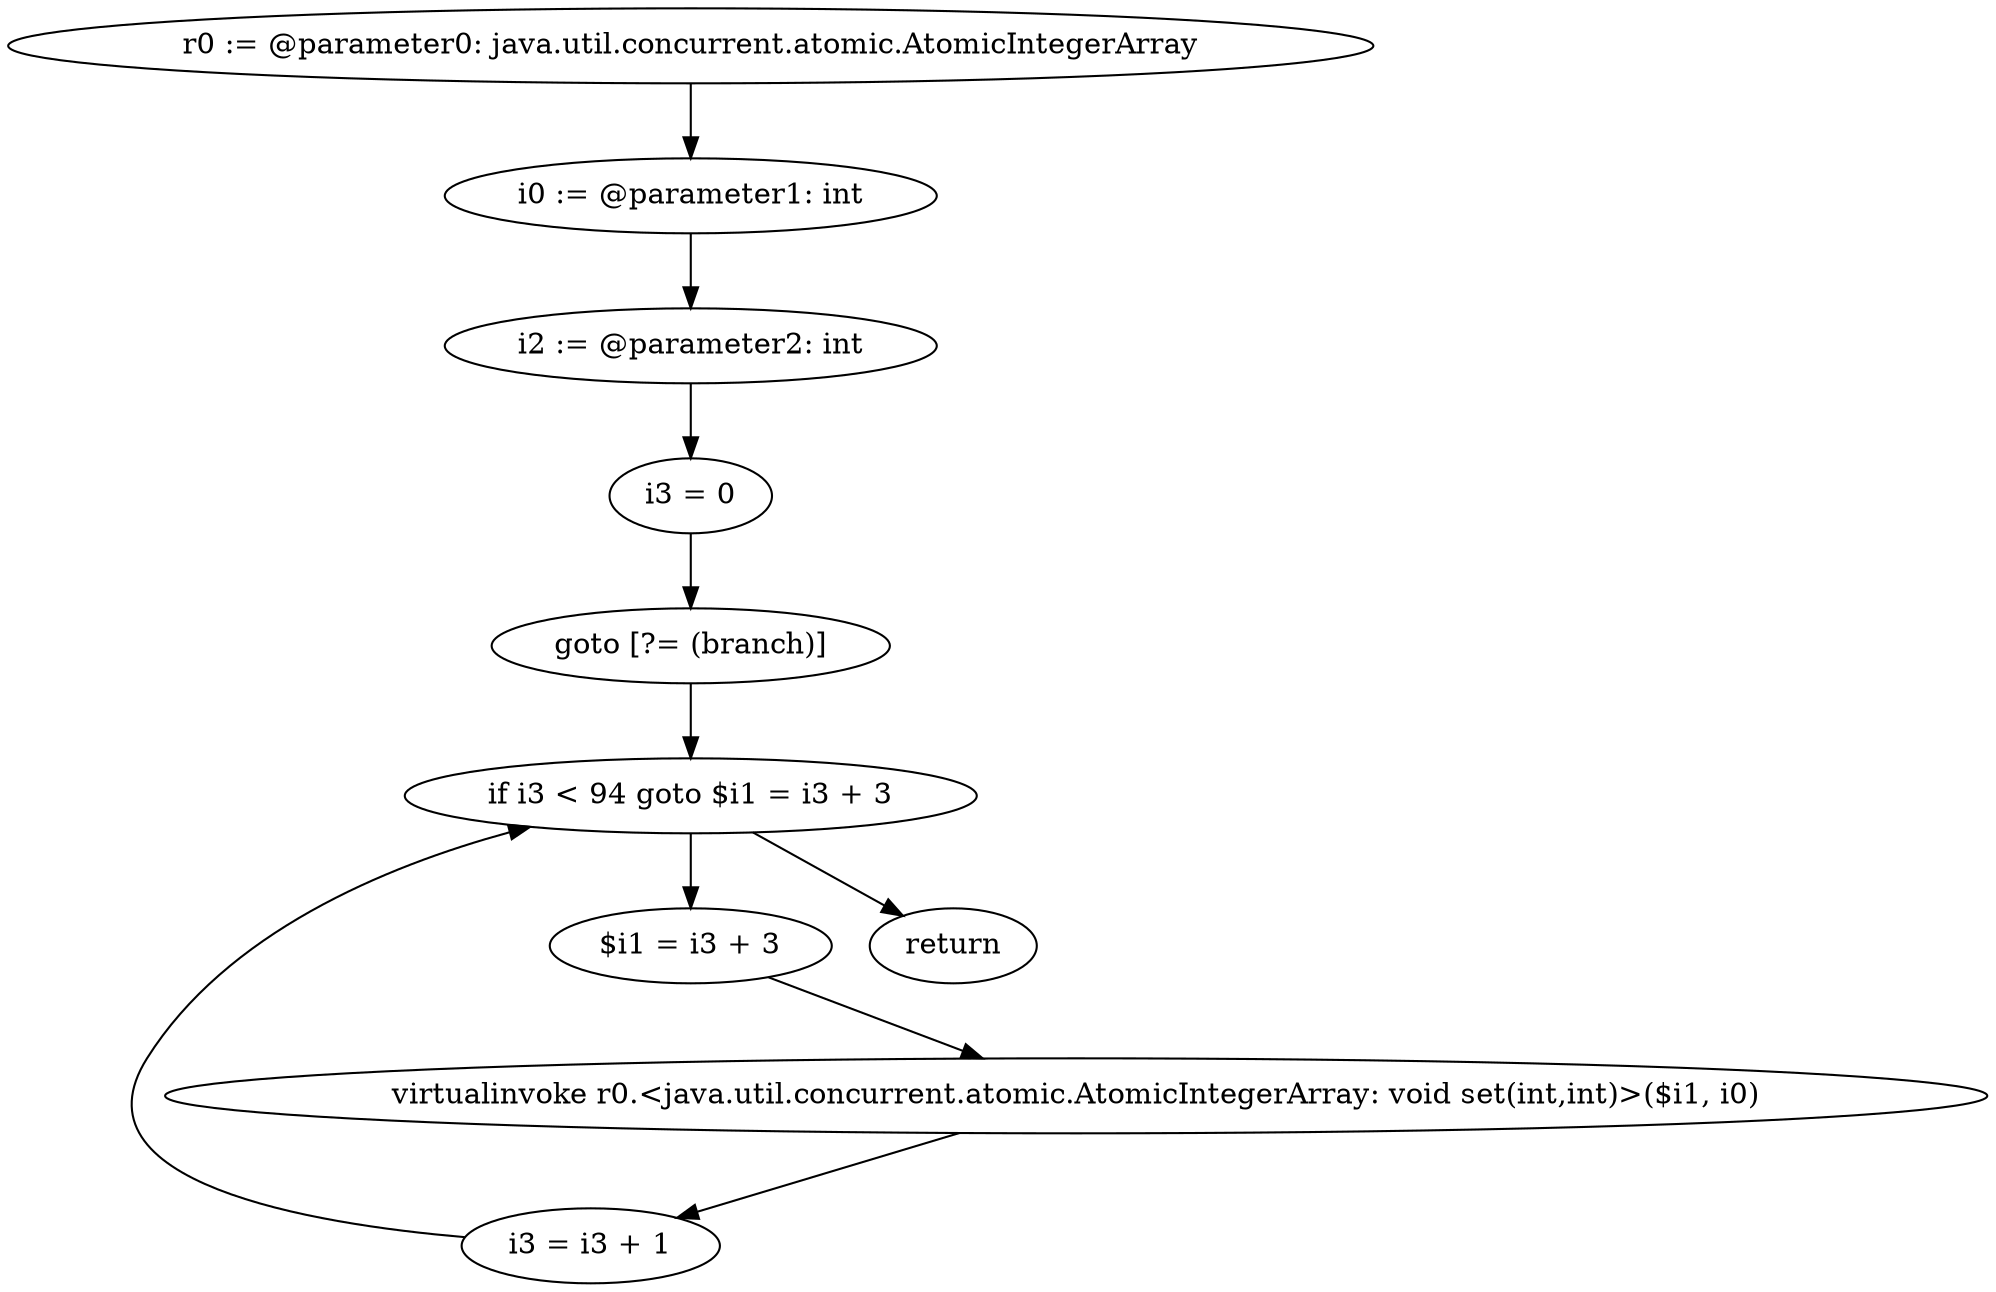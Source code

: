 digraph "unitGraph" {
    "r0 := @parameter0: java.util.concurrent.atomic.AtomicIntegerArray"
    "i0 := @parameter1: int"
    "i2 := @parameter2: int"
    "i3 = 0"
    "goto [?= (branch)]"
    "$i1 = i3 + 3"
    "virtualinvoke r0.<java.util.concurrent.atomic.AtomicIntegerArray: void set(int,int)>($i1, i0)"
    "i3 = i3 + 1"
    "if i3 < 94 goto $i1 = i3 + 3"
    "return"
    "r0 := @parameter0: java.util.concurrent.atomic.AtomicIntegerArray"->"i0 := @parameter1: int";
    "i0 := @parameter1: int"->"i2 := @parameter2: int";
    "i2 := @parameter2: int"->"i3 = 0";
    "i3 = 0"->"goto [?= (branch)]";
    "goto [?= (branch)]"->"if i3 < 94 goto $i1 = i3 + 3";
    "$i1 = i3 + 3"->"virtualinvoke r0.<java.util.concurrent.atomic.AtomicIntegerArray: void set(int,int)>($i1, i0)";
    "virtualinvoke r0.<java.util.concurrent.atomic.AtomicIntegerArray: void set(int,int)>($i1, i0)"->"i3 = i3 + 1";
    "i3 = i3 + 1"->"if i3 < 94 goto $i1 = i3 + 3";
    "if i3 < 94 goto $i1 = i3 + 3"->"return";
    "if i3 < 94 goto $i1 = i3 + 3"->"$i1 = i3 + 3";
}
